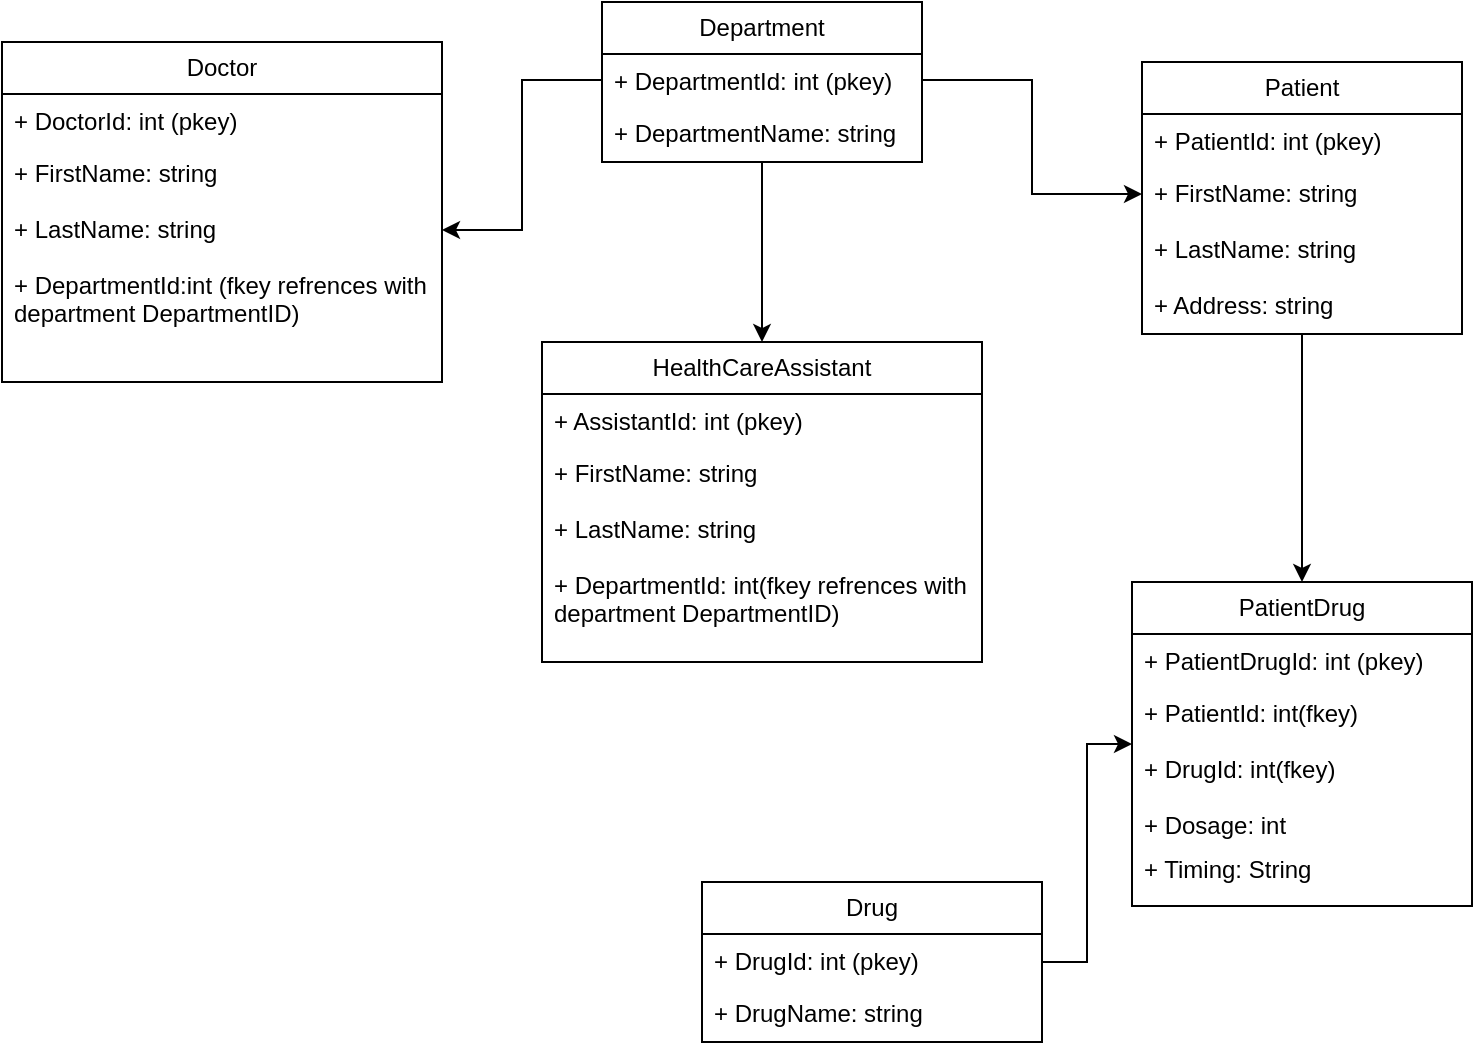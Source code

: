 <mxfile version="21.1.1" type="github">
  <diagram name="Page-1" id="gm8K-k3pUL2F-xWp-PZe">
    <mxGraphModel dx="1195" dy="645" grid="1" gridSize="10" guides="1" tooltips="1" connect="1" arrows="1" fold="1" page="1" pageScale="1" pageWidth="850" pageHeight="1100" math="0" shadow="0">
      <root>
        <mxCell id="0" />
        <mxCell id="1" parent="0" />
        <mxCell id="zqUKZWkp8FuisRl9XH19-40" style="edgeStyle=orthogonalEdgeStyle;rounded=0;orthogonalLoop=1;jettySize=auto;html=1;exitX=0.5;exitY=1;exitDx=0;exitDy=0;entryX=0.5;entryY=0;entryDx=0;entryDy=0;" edge="1" parent="1" source="zqUKZWkp8FuisRl9XH19-1" target="zqUKZWkp8FuisRl9XH19-23">
          <mxGeometry relative="1" as="geometry" />
        </mxCell>
        <mxCell id="zqUKZWkp8FuisRl9XH19-1" value="Department" style="swimlane;fontStyle=0;childLayout=stackLayout;horizontal=1;startSize=26;fillColor=none;horizontalStack=0;resizeParent=1;resizeParentMax=0;resizeLast=0;collapsible=1;marginBottom=0;whiteSpace=wrap;html=1;" vertex="1" parent="1">
          <mxGeometry x="340" y="40" width="160" height="80" as="geometry">
            <mxRectangle x="70" y="150" width="110" height="30" as="alternateBounds" />
          </mxGeometry>
        </mxCell>
        <mxCell id="zqUKZWkp8FuisRl9XH19-2" value="+ DepartmentId: int (pkey)" style="text;strokeColor=none;fillColor=none;align=left;verticalAlign=top;spacingLeft=4;spacingRight=4;overflow=hidden;rotatable=0;points=[[0,0.5],[1,0.5]];portConstraint=eastwest;whiteSpace=wrap;html=1;" vertex="1" parent="zqUKZWkp8FuisRl9XH19-1">
          <mxGeometry y="26" width="160" height="26" as="geometry" />
        </mxCell>
        <mxCell id="zqUKZWkp8FuisRl9XH19-3" value="+ DepartmentName: string" style="text;strokeColor=none;fillColor=none;align=left;verticalAlign=top;spacingLeft=4;spacingRight=4;overflow=hidden;rotatable=0;points=[[0,0.5],[1,0.5]];portConstraint=eastwest;whiteSpace=wrap;html=1;" vertex="1" parent="zqUKZWkp8FuisRl9XH19-1">
          <mxGeometry y="52" width="160" height="28" as="geometry" />
        </mxCell>
        <mxCell id="zqUKZWkp8FuisRl9XH19-43" style="edgeStyle=orthogonalEdgeStyle;rounded=0;orthogonalLoop=1;jettySize=auto;html=1;" edge="1" parent="1" source="zqUKZWkp8FuisRl9XH19-5" target="zqUKZWkp8FuisRl9XH19-28">
          <mxGeometry relative="1" as="geometry" />
        </mxCell>
        <mxCell id="zqUKZWkp8FuisRl9XH19-5" value="Patient" style="swimlane;fontStyle=0;childLayout=stackLayout;horizontal=1;startSize=26;fillColor=none;horizontalStack=0;resizeParent=1;resizeParentMax=0;resizeLast=0;collapsible=1;marginBottom=0;whiteSpace=wrap;html=1;" vertex="1" parent="1">
          <mxGeometry x="610" y="70" width="160" height="136" as="geometry">
            <mxRectangle x="70" y="280" width="110" height="30" as="alternateBounds" />
          </mxGeometry>
        </mxCell>
        <mxCell id="zqUKZWkp8FuisRl9XH19-6" value="+ PatientId: int (pkey)" style="text;strokeColor=none;fillColor=none;align=left;verticalAlign=top;spacingLeft=4;spacingRight=4;overflow=hidden;rotatable=0;points=[[0,0.5],[1,0.5]];portConstraint=eastwest;whiteSpace=wrap;html=1;" vertex="1" parent="zqUKZWkp8FuisRl9XH19-5">
          <mxGeometry y="26" width="160" height="26" as="geometry" />
        </mxCell>
        <mxCell id="zqUKZWkp8FuisRl9XH19-7" value="&lt;div&gt;+ FirstName: string&lt;/div&gt;&lt;div&gt;&lt;br&gt;&lt;/div&gt;" style="text;strokeColor=none;fillColor=none;align=left;verticalAlign=top;spacingLeft=4;spacingRight=4;overflow=hidden;rotatable=0;points=[[0,0.5],[1,0.5]];portConstraint=eastwest;whiteSpace=wrap;html=1;" vertex="1" parent="zqUKZWkp8FuisRl9XH19-5">
          <mxGeometry y="52" width="160" height="28" as="geometry" />
        </mxCell>
        <mxCell id="zqUKZWkp8FuisRl9XH19-8" value="&lt;div&gt;+ LastName: string&lt;/div&gt;&lt;div&gt;&lt;br&gt;&lt;/div&gt;" style="text;strokeColor=none;fillColor=none;align=left;verticalAlign=top;spacingLeft=4;spacingRight=4;overflow=hidden;rotatable=0;points=[[0,0.5],[1,0.5]];portConstraint=eastwest;whiteSpace=wrap;html=1;" vertex="1" parent="zqUKZWkp8FuisRl9XH19-5">
          <mxGeometry y="80" width="160" height="28" as="geometry" />
        </mxCell>
        <mxCell id="zqUKZWkp8FuisRl9XH19-9" value="&lt;div&gt;+ Address: string&lt;/div&gt;&lt;div&gt;&lt;br&gt;&lt;/div&gt;" style="text;strokeColor=none;fillColor=none;align=left;verticalAlign=top;spacingLeft=4;spacingRight=4;overflow=hidden;rotatable=0;points=[[0,0.5],[1,0.5]];portConstraint=eastwest;whiteSpace=wrap;html=1;" vertex="1" parent="zqUKZWkp8FuisRl9XH19-5">
          <mxGeometry y="108" width="160" height="28" as="geometry" />
        </mxCell>
        <mxCell id="zqUKZWkp8FuisRl9XH19-10" value="Doctor" style="swimlane;fontStyle=0;childLayout=stackLayout;horizontal=1;startSize=26;fillColor=none;horizontalStack=0;resizeParent=1;resizeParentMax=0;resizeLast=0;collapsible=1;marginBottom=0;whiteSpace=wrap;html=1;" vertex="1" parent="1">
          <mxGeometry x="40" y="60" width="220" height="170" as="geometry">
            <mxRectangle x="70" y="150" width="110" height="30" as="alternateBounds" />
          </mxGeometry>
        </mxCell>
        <mxCell id="zqUKZWkp8FuisRl9XH19-11" value="+ DoctorId: int (pkey)" style="text;strokeColor=none;fillColor=none;align=left;verticalAlign=top;spacingLeft=4;spacingRight=4;overflow=hidden;rotatable=0;points=[[0,0.5],[1,0.5]];portConstraint=eastwest;whiteSpace=wrap;html=1;" vertex="1" parent="zqUKZWkp8FuisRl9XH19-10">
          <mxGeometry y="26" width="220" height="26" as="geometry" />
        </mxCell>
        <mxCell id="zqUKZWkp8FuisRl9XH19-12" value="+ FirstName: string" style="text;strokeColor=none;fillColor=none;align=left;verticalAlign=top;spacingLeft=4;spacingRight=4;overflow=hidden;rotatable=0;points=[[0,0.5],[1,0.5]];portConstraint=eastwest;whiteSpace=wrap;html=1;" vertex="1" parent="zqUKZWkp8FuisRl9XH19-10">
          <mxGeometry y="52" width="220" height="28" as="geometry" />
        </mxCell>
        <mxCell id="zqUKZWkp8FuisRl9XH19-36" value="+ LastName: string" style="text;strokeColor=none;fillColor=none;align=left;verticalAlign=top;spacingLeft=4;spacingRight=4;overflow=hidden;rotatable=0;points=[[0,0.5],[1,0.5]];portConstraint=eastwest;whiteSpace=wrap;html=1;" vertex="1" parent="zqUKZWkp8FuisRl9XH19-10">
          <mxGeometry y="80" width="220" height="28" as="geometry" />
        </mxCell>
        <mxCell id="zqUKZWkp8FuisRl9XH19-37" value="+ DepartmentId:int (fkey refrences with department DepartmentID)" style="text;strokeColor=none;fillColor=none;align=left;verticalAlign=top;spacingLeft=4;spacingRight=4;overflow=hidden;rotatable=0;points=[[0,0.5],[1,0.5]];portConstraint=eastwest;whiteSpace=wrap;html=1;" vertex="1" parent="zqUKZWkp8FuisRl9XH19-10">
          <mxGeometry y="108" width="220" height="62" as="geometry" />
        </mxCell>
        <mxCell id="zqUKZWkp8FuisRl9XH19-23" value="HealthCareAssistant" style="swimlane;fontStyle=0;childLayout=stackLayout;horizontal=1;startSize=26;fillColor=none;horizontalStack=0;resizeParent=1;resizeParentMax=0;resizeLast=0;collapsible=1;marginBottom=0;whiteSpace=wrap;html=1;" vertex="1" parent="1">
          <mxGeometry x="310" y="210" width="220" height="160" as="geometry">
            <mxRectangle x="270" y="270" width="110" height="30" as="alternateBounds" />
          </mxGeometry>
        </mxCell>
        <mxCell id="zqUKZWkp8FuisRl9XH19-24" value="+ AssistantId: int (pkey)" style="text;strokeColor=none;fillColor=none;align=left;verticalAlign=top;spacingLeft=4;spacingRight=4;overflow=hidden;rotatable=0;points=[[0,0.5],[1,0.5]];portConstraint=eastwest;whiteSpace=wrap;html=1;" vertex="1" parent="zqUKZWkp8FuisRl9XH19-23">
          <mxGeometry y="26" width="220" height="26" as="geometry" />
        </mxCell>
        <mxCell id="zqUKZWkp8FuisRl9XH19-25" value="&lt;div&gt;+ FirstName: string&lt;/div&gt;&lt;div&gt;&lt;br&gt;&lt;/div&gt;" style="text;strokeColor=none;fillColor=none;align=left;verticalAlign=top;spacingLeft=4;spacingRight=4;overflow=hidden;rotatable=0;points=[[0,0.5],[1,0.5]];portConstraint=eastwest;whiteSpace=wrap;html=1;" vertex="1" parent="zqUKZWkp8FuisRl9XH19-23">
          <mxGeometry y="52" width="220" height="28" as="geometry" />
        </mxCell>
        <mxCell id="zqUKZWkp8FuisRl9XH19-26" value="&lt;div&gt;+ LastName: string&lt;/div&gt;&lt;div&gt;&lt;br&gt;&lt;/div&gt;" style="text;strokeColor=none;fillColor=none;align=left;verticalAlign=top;spacingLeft=4;spacingRight=4;overflow=hidden;rotatable=0;points=[[0,0.5],[1,0.5]];portConstraint=eastwest;whiteSpace=wrap;html=1;" vertex="1" parent="zqUKZWkp8FuisRl9XH19-23">
          <mxGeometry y="80" width="220" height="28" as="geometry" />
        </mxCell>
        <mxCell id="zqUKZWkp8FuisRl9XH19-27" value="&lt;div&gt;+ DepartmentId: int(fkey refrences with department DepartmentID)&lt;/div&gt;&lt;div&gt;&lt;br&gt;&lt;/div&gt;" style="text;strokeColor=none;fillColor=none;align=left;verticalAlign=top;spacingLeft=4;spacingRight=4;overflow=hidden;rotatable=0;points=[[0,0.5],[1,0.5]];portConstraint=eastwest;whiteSpace=wrap;html=1;" vertex="1" parent="zqUKZWkp8FuisRl9XH19-23">
          <mxGeometry y="108" width="220" height="52" as="geometry" />
        </mxCell>
        <mxCell id="zqUKZWkp8FuisRl9XH19-28" value="PatientDrug" style="swimlane;fontStyle=0;childLayout=stackLayout;horizontal=1;startSize=26;fillColor=none;horizontalStack=0;resizeParent=1;resizeParentMax=0;resizeLast=0;collapsible=1;marginBottom=0;whiteSpace=wrap;html=1;" vertex="1" parent="1">
          <mxGeometry x="605" y="330" width="170" height="162" as="geometry">
            <mxRectangle x="70" y="280" width="110" height="30" as="alternateBounds" />
          </mxGeometry>
        </mxCell>
        <mxCell id="zqUKZWkp8FuisRl9XH19-29" value="+ PatientDrugId: int (pkey)" style="text;strokeColor=none;fillColor=none;align=left;verticalAlign=top;spacingLeft=4;spacingRight=4;overflow=hidden;rotatable=0;points=[[0,0.5],[1,0.5]];portConstraint=eastwest;whiteSpace=wrap;html=1;" vertex="1" parent="zqUKZWkp8FuisRl9XH19-28">
          <mxGeometry y="26" width="170" height="26" as="geometry" />
        </mxCell>
        <mxCell id="zqUKZWkp8FuisRl9XH19-30" value="&lt;div&gt;+ PatientId: int(fkey)&lt;br&gt;&lt;/div&gt;&lt;div&gt;&lt;br&gt;&lt;/div&gt;" style="text;strokeColor=none;fillColor=none;align=left;verticalAlign=top;spacingLeft=4;spacingRight=4;overflow=hidden;rotatable=0;points=[[0,0.5],[1,0.5]];portConstraint=eastwest;whiteSpace=wrap;html=1;" vertex="1" parent="zqUKZWkp8FuisRl9XH19-28">
          <mxGeometry y="52" width="170" height="28" as="geometry" />
        </mxCell>
        <mxCell id="zqUKZWkp8FuisRl9XH19-31" value="&lt;div&gt;+ DrugId: int(fkey)&lt;br&gt;&lt;/div&gt;&lt;div&gt;&lt;br&gt;&lt;/div&gt;" style="text;strokeColor=none;fillColor=none;align=left;verticalAlign=top;spacingLeft=4;spacingRight=4;overflow=hidden;rotatable=0;points=[[0,0.5],[1,0.5]];portConstraint=eastwest;whiteSpace=wrap;html=1;" vertex="1" parent="zqUKZWkp8FuisRl9XH19-28">
          <mxGeometry y="80" width="170" height="28" as="geometry" />
        </mxCell>
        <mxCell id="zqUKZWkp8FuisRl9XH19-32" value="&lt;div&gt;+ Dosage: int&lt;/div&gt;&lt;div&gt;&lt;br&gt;&lt;/div&gt;" style="text;strokeColor=none;fillColor=none;align=left;verticalAlign=top;spacingLeft=4;spacingRight=4;overflow=hidden;rotatable=0;points=[[0,0.5],[1,0.5]];portConstraint=eastwest;whiteSpace=wrap;html=1;" vertex="1" parent="zqUKZWkp8FuisRl9XH19-28">
          <mxGeometry y="108" width="170" height="22" as="geometry" />
        </mxCell>
        <mxCell id="zqUKZWkp8FuisRl9XH19-38" value="&lt;div&gt;+ Timing: String&lt;/div&gt;&lt;div&gt;&lt;br&gt;&lt;/div&gt;" style="text;strokeColor=none;fillColor=none;align=left;verticalAlign=top;spacingLeft=4;spacingRight=4;overflow=hidden;rotatable=0;points=[[0,0.5],[1,0.5]];portConstraint=eastwest;whiteSpace=wrap;html=1;" vertex="1" parent="zqUKZWkp8FuisRl9XH19-28">
          <mxGeometry y="130" width="170" height="32" as="geometry" />
        </mxCell>
        <mxCell id="zqUKZWkp8FuisRl9XH19-42" style="edgeStyle=orthogonalEdgeStyle;rounded=0;orthogonalLoop=1;jettySize=auto;html=1;exitX=1;exitY=0.5;exitDx=0;exitDy=0;entryX=0;entryY=0.5;entryDx=0;entryDy=0;" edge="1" parent="1" source="zqUKZWkp8FuisRl9XH19-33" target="zqUKZWkp8FuisRl9XH19-28">
          <mxGeometry relative="1" as="geometry" />
        </mxCell>
        <mxCell id="zqUKZWkp8FuisRl9XH19-33" value="Drug" style="swimlane;fontStyle=0;childLayout=stackLayout;horizontal=1;startSize=26;fillColor=none;horizontalStack=0;resizeParent=1;resizeParentMax=0;resizeLast=0;collapsible=1;marginBottom=0;whiteSpace=wrap;html=1;" vertex="1" parent="1">
          <mxGeometry x="390" y="480" width="170" height="80" as="geometry">
            <mxRectangle x="70" y="150" width="110" height="30" as="alternateBounds" />
          </mxGeometry>
        </mxCell>
        <mxCell id="zqUKZWkp8FuisRl9XH19-34" value="+ DrugId: int (pkey)" style="text;strokeColor=none;fillColor=none;align=left;verticalAlign=top;spacingLeft=4;spacingRight=4;overflow=hidden;rotatable=0;points=[[0,0.5],[1,0.5]];portConstraint=eastwest;whiteSpace=wrap;html=1;" vertex="1" parent="zqUKZWkp8FuisRl9XH19-33">
          <mxGeometry y="26" width="170" height="26" as="geometry" />
        </mxCell>
        <mxCell id="zqUKZWkp8FuisRl9XH19-35" value="+ DrugName: string" style="text;strokeColor=none;fillColor=none;align=left;verticalAlign=top;spacingLeft=4;spacingRight=4;overflow=hidden;rotatable=0;points=[[0,0.5],[1,0.5]];portConstraint=eastwest;whiteSpace=wrap;html=1;" vertex="1" parent="zqUKZWkp8FuisRl9XH19-33">
          <mxGeometry y="52" width="170" height="28" as="geometry" />
        </mxCell>
        <mxCell id="zqUKZWkp8FuisRl9XH19-39" style="edgeStyle=orthogonalEdgeStyle;rounded=0;orthogonalLoop=1;jettySize=auto;html=1;entryX=1;entryY=0.5;entryDx=0;entryDy=0;" edge="1" parent="1" source="zqUKZWkp8FuisRl9XH19-2" target="zqUKZWkp8FuisRl9XH19-36">
          <mxGeometry relative="1" as="geometry" />
        </mxCell>
        <mxCell id="zqUKZWkp8FuisRl9XH19-41" style="edgeStyle=orthogonalEdgeStyle;rounded=0;orthogonalLoop=1;jettySize=auto;html=1;exitX=1;exitY=0.5;exitDx=0;exitDy=0;entryX=0;entryY=0.5;entryDx=0;entryDy=0;" edge="1" parent="1" source="zqUKZWkp8FuisRl9XH19-2" target="zqUKZWkp8FuisRl9XH19-7">
          <mxGeometry relative="1" as="geometry" />
        </mxCell>
      </root>
    </mxGraphModel>
  </diagram>
</mxfile>
